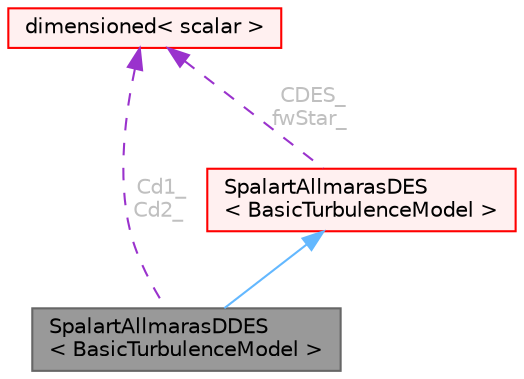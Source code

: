 digraph "SpalartAllmarasDDES&lt; BasicTurbulenceModel &gt;"
{
 // LATEX_PDF_SIZE
  bgcolor="transparent";
  edge [fontname=Helvetica,fontsize=10,labelfontname=Helvetica,labelfontsize=10];
  node [fontname=Helvetica,fontsize=10,shape=box,height=0.2,width=0.4];
  Node1 [id="Node000001",label="SpalartAllmarasDDES\l\< BasicTurbulenceModel \>",height=0.2,width=0.4,color="gray40", fillcolor="grey60", style="filled", fontcolor="black",tooltip="SpalartAllmaras DDES turbulence model for incompressible and compressible flows."];
  Node2 -> Node1 [id="edge1_Node000001_Node000002",dir="back",color="steelblue1",style="solid",tooltip=" "];
  Node2 [id="Node000002",label="SpalartAllmarasDES\l\< BasicTurbulenceModel \>",height=0.2,width=0.4,color="red", fillcolor="#FFF0F0", style="filled",URL="$classFoam_1_1LESModels_1_1SpalartAllmarasDES.html",tooltip="SpalartAllmarasDES DES turbulence model for incompressible and compressible flows."];
  Node5 -> Node2 [id="edge2_Node000002_Node000005",dir="back",color="darkorchid3",style="dashed",tooltip=" ",label=" CDES_\nfwStar_",fontcolor="grey" ];
  Node5 [id="Node000005",label="dimensioned\< scalar \>",height=0.2,width=0.4,color="red", fillcolor="#FFF0F0", style="filled",URL="$classFoam_1_1dimensioned.html",tooltip=" "];
  Node5 -> Node1 [id="edge3_Node000001_Node000005",dir="back",color="darkorchid3",style="dashed",tooltip=" ",label=" Cd1_\nCd2_",fontcolor="grey" ];
}
